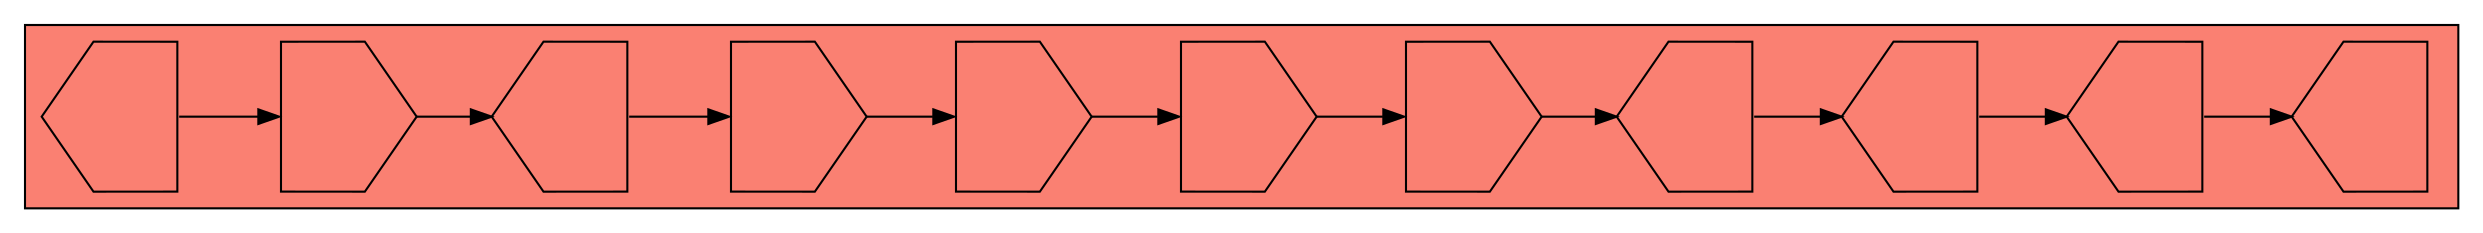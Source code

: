 digraph asm {
	rotate=90;
	edge [headport=n,tailport=s];
subgraph cluster_C10832_20660_21297_238_20903_7534_752_13835_9287_19182_19677 {
	10832 [label="",height=1,width=1,shape=house];
	20660 [label="",height=1,width=1,shape=invhouse];
	21297 [label="",height=1,width=1,shape=house];
	238 [label="",height=1,width=1,shape=invhouse];
	20903 [label="",height=1,width=1,shape=invhouse];
	7534 [label="",height=1,width=1,shape=invhouse];
	752 [label="",height=1,width=1,shape=invhouse];
	13835 [label="",height=1,width=1,shape=house];
	9287 [label="",height=1,width=1,shape=house];
	19182 [label="",height=1,width=1,shape=house];
	19677 [label="",height=1,width=1,shape=house];
	style=filled;
	fillcolor=salmon;
}
	10832 -> 20660
	20660 -> 21297
	21297 -> 238
	238 -> 20903
	20903 -> 7534
	7534 -> 752
	752 -> 13835
	13835 -> 9287
	9287 -> 19182
	19182 -> 19677
}